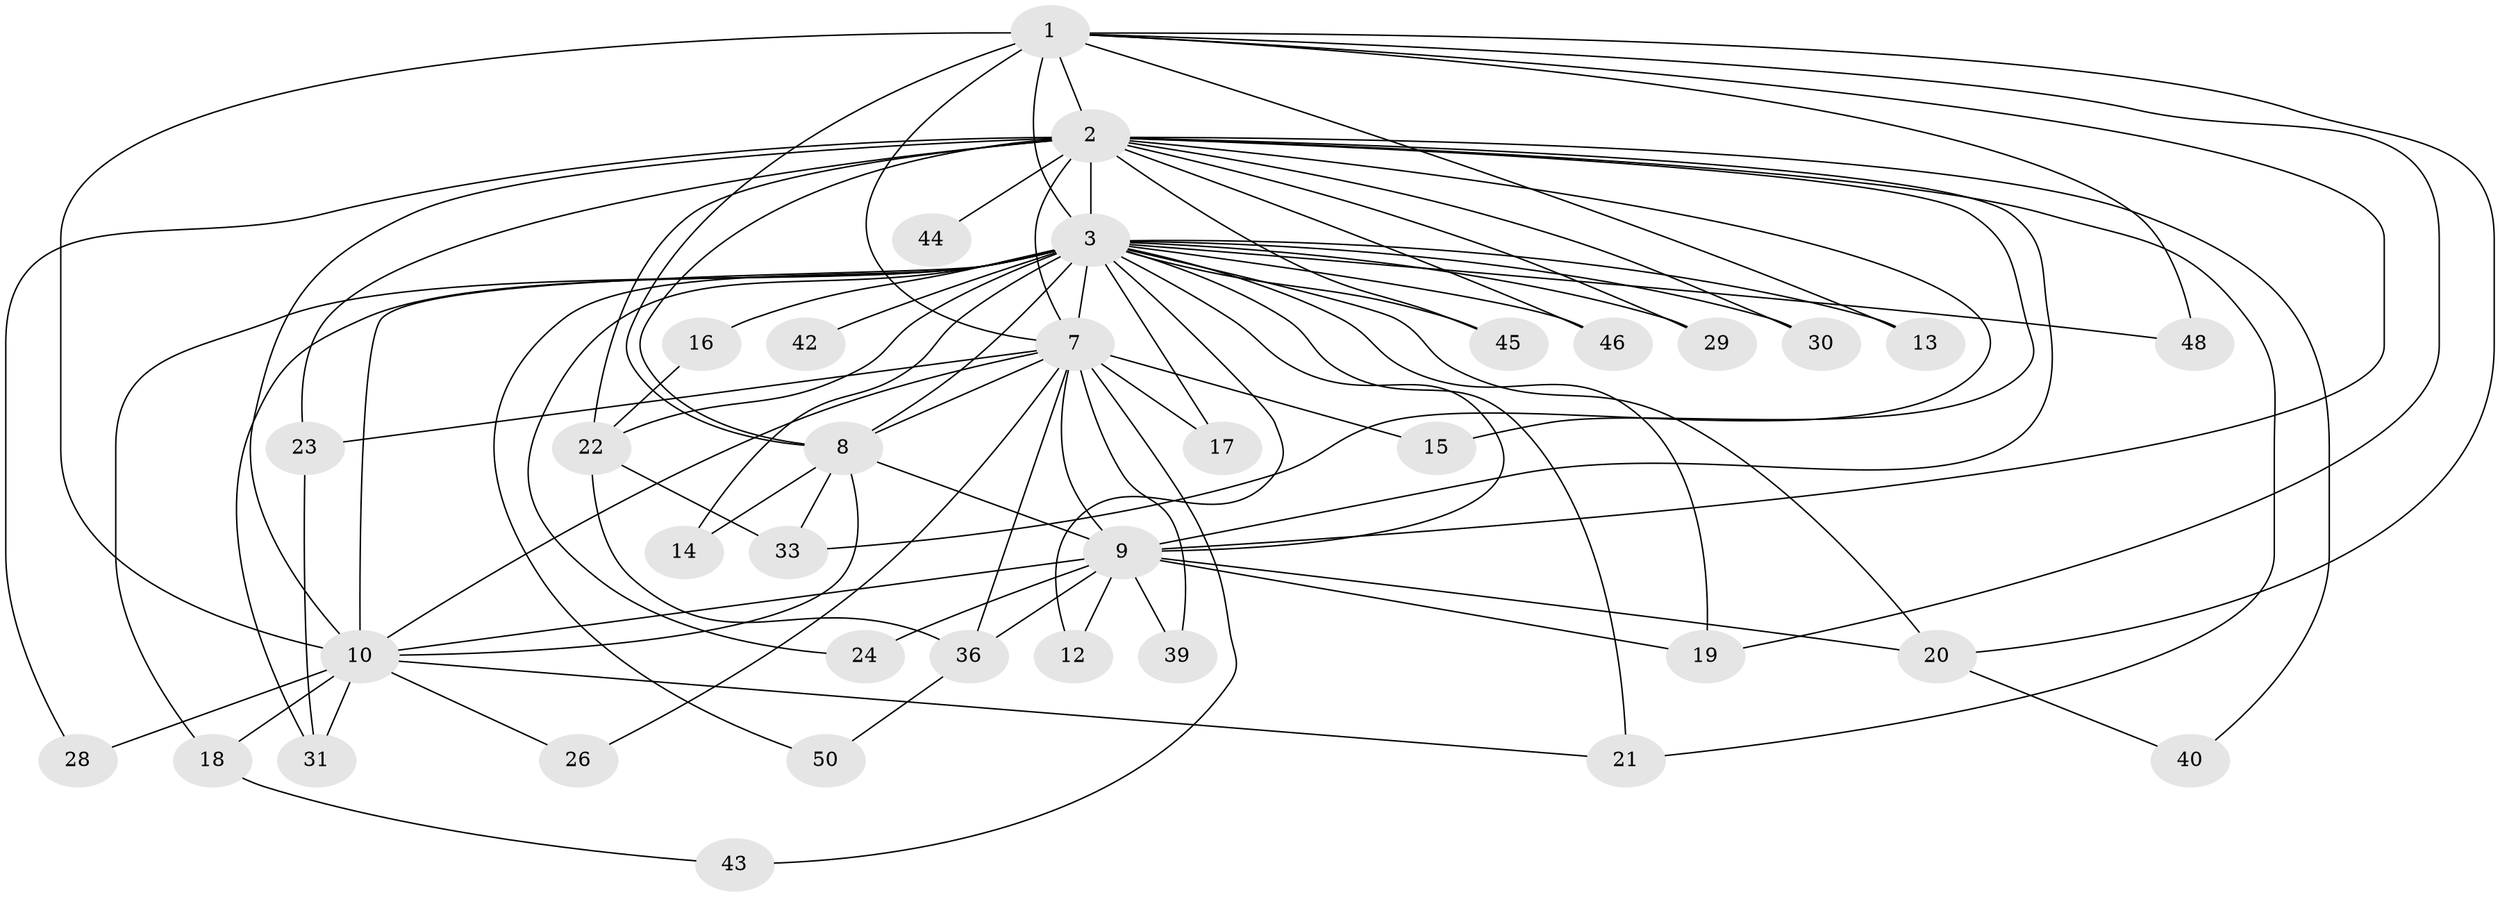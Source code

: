 // original degree distribution, {11: 0.0392156862745098, 17: 0.0392156862745098, 16: 0.0392156862745098, 24: 0.0196078431372549, 15: 0.0196078431372549, 12: 0.0196078431372549, 14: 0.0196078431372549, 3: 0.23529411764705882, 2: 0.5098039215686274, 4: 0.0392156862745098, 5: 0.0196078431372549}
// Generated by graph-tools (version 1.1) at 2025/41/03/06/25 10:41:35]
// undirected, 36 vertices, 83 edges
graph export_dot {
graph [start="1"]
  node [color=gray90,style=filled];
  1 [super="+6"];
  2 [super="+5"];
  3 [super="+4"];
  7 [super="+32"];
  8;
  9 [super="+47"];
  10 [super="+11"];
  12 [super="+35"];
  13;
  14 [super="+49"];
  15;
  16 [super="+37"];
  17;
  18;
  19 [super="+27"];
  20 [super="+38"];
  21 [super="+51"];
  22 [super="+25"];
  23;
  24;
  26;
  28;
  29;
  30;
  31 [super="+34"];
  33 [super="+41"];
  36;
  39;
  40;
  42;
  43;
  44;
  45;
  46;
  48;
  50;
  1 -- 2 [weight=4];
  1 -- 3 [weight=4];
  1 -- 7 [weight=2];
  1 -- 8 [weight=2];
  1 -- 9 [weight=2];
  1 -- 10 [weight=2];
  1 -- 19;
  1 -- 20;
  1 -- 13;
  1 -- 48;
  2 -- 3 [weight=4];
  2 -- 7 [weight=2];
  2 -- 8 [weight=2];
  2 -- 9 [weight=2];
  2 -- 10 [weight=2];
  2 -- 15;
  2 -- 23;
  2 -- 28;
  2 -- 30;
  2 -- 44 [weight=2];
  2 -- 45;
  2 -- 46;
  2 -- 33;
  2 -- 40;
  2 -- 22 [weight=2];
  2 -- 29;
  2 -- 21;
  3 -- 7 [weight=2];
  3 -- 8 [weight=2];
  3 -- 9 [weight=2];
  3 -- 10 [weight=2];
  3 -- 13;
  3 -- 14 [weight=2];
  3 -- 16 [weight=2];
  3 -- 17;
  3 -- 21;
  3 -- 42 [weight=2];
  3 -- 48;
  3 -- 12;
  3 -- 18;
  3 -- 20;
  3 -- 22;
  3 -- 24;
  3 -- 29;
  3 -- 30;
  3 -- 31;
  3 -- 45;
  3 -- 46;
  3 -- 50;
  3 -- 19;
  7 -- 8 [weight=2];
  7 -- 9;
  7 -- 10;
  7 -- 15;
  7 -- 17;
  7 -- 23;
  7 -- 26;
  7 -- 36;
  7 -- 39;
  7 -- 43;
  8 -- 9;
  8 -- 10;
  8 -- 33;
  8 -- 14;
  9 -- 10 [weight=2];
  9 -- 12 [weight=2];
  9 -- 19;
  9 -- 24;
  9 -- 39;
  9 -- 20;
  9 -- 36;
  10 -- 18;
  10 -- 26;
  10 -- 28;
  10 -- 31;
  10 -- 21;
  16 -- 22;
  18 -- 43;
  20 -- 40;
  22 -- 33;
  22 -- 36;
  23 -- 31;
  36 -- 50;
}
